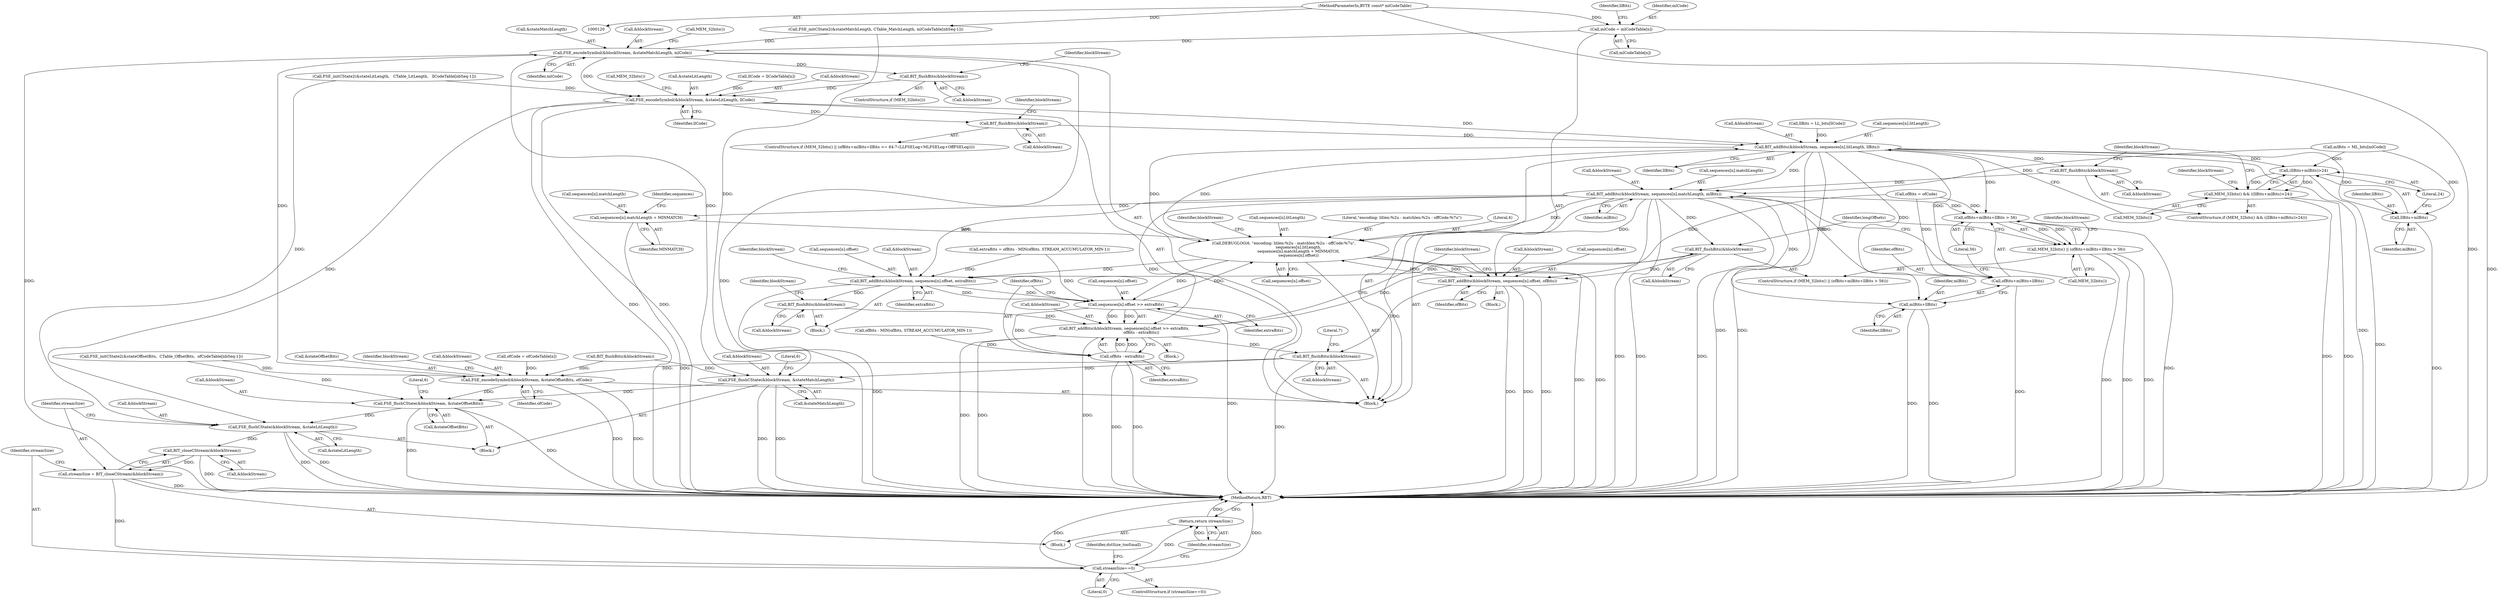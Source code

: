 digraph "0_zstd_3e5cdf1b6a85843e991d7d10f6a2567c15580da0_2@pointer" {
"1000330" [label="(Call,mlCode = mlCodeTable[n])"];
"1000124" [label="(MethodParameterIn,BYTE const* mlCodeTable)"];
"1000377" [label="(Call,FSE_encodeSymbol(&blockStream, &stateMatchLength, mlCode))"];
"1000385" [label="(Call,BIT_flushBits(&blockStream))"];
"1000388" [label="(Call,FSE_encodeSymbol(&blockStream, &stateLitLength, llCode))"];
"1000412" [label="(Call,BIT_flushBits(&blockStream))"];
"1000415" [label="(Call,BIT_addBits(&blockStream, sequences[n].litLength, llBits))"];
"1000351" [label="(Call,DEBUGLOG(6, \"encoding: litlen:%2u - matchlen:%2u - offCode:%7u\",\n                        sequences[n].litLength,\n                        sequences[n].matchLength + MINMATCH,\n                        sequences[n].offset))"];
"1000473" [label="(Call,BIT_addBits(&blockStream, sequences[n].offset, extraBits))"];
"1000482" [label="(Call,BIT_flushBits(&blockStream))"];
"1000485" [label="(Call,BIT_addBits(&blockStream, sequences[n].offset >> extraBits,\n                            ofBits - extraBits))"];
"1000509" [label="(Call,BIT_flushBits(&blockStream))"];
"1000371" [label="(Call,FSE_encodeSymbol(&blockStream, &stateOffsetBits, ofCode))"];
"1000541" [label="(Call,FSE_flushCState(&blockStream, &stateOffsetBits))"];
"1000552" [label="(Call,FSE_flushCState(&blockStream, &stateLitLength))"];
"1000561" [label="(Call,BIT_closeCStream(&blockStream))"];
"1000559" [label="(Call,streamSize = BIT_closeCStream(&blockStream))"];
"1000565" [label="(Call,streamSize==0)"];
"1000571" [label="(Return,return streamSize;)"];
"1000530" [label="(Call,FSE_flushCState(&blockStream, &stateMatchLength))"];
"1000488" [label="(Call,sequences[n].offset >> extraBits)"];
"1000495" [label="(Call,ofBits - extraBits)"];
"1000500" [label="(Call,BIT_addBits(&blockStream, sequences[n].offset, ofBits))"];
"1000427" [label="(Call,(llBits+mlBits)>24)"];
"1000425" [label="(Call,MEM_32bits() && ((llBits+mlBits)>24))"];
"1000428" [label="(Call,llBits+mlBits)"];
"1000432" [label="(Call,BIT_flushBits(&blockStream))"];
"1000435" [label="(Call,BIT_addBits(&blockStream, sequences[n].matchLength, mlBits))"];
"1000359" [label="(Call,sequences[n].matchLength + MINMATCH)"];
"1000447" [label="(Call,ofBits+mlBits+llBits > 56)"];
"1000445" [label="(Call,MEM_32bits() || (ofBits+mlBits+llBits > 56))"];
"1000448" [label="(Call,ofBits+mlBits+llBits)"];
"1000450" [label="(Call,mlBits+llBits)"];
"1000454" [label="(Call,BIT_flushBits(&blockStream))"];
"1000389" [label="(Call,&blockStream)"];
"1000386" [label="(Call,&blockStream)"];
"1000378" [label="(Call,&blockStream)"];
"1000359" [label="(Call,sequences[n].matchLength + MINMATCH)"];
"1000560" [label="(Identifier,streamSize)"];
"1000555" [label="(Call,&stateLitLength)"];
"1000425" [label="(Call,MEM_32bits() && ((llBits+mlBits)>24))"];
"1000430" [label="(Identifier,mlBits)"];
"1000332" [label="(Call,mlCodeTable[n])"];
"1000177" [label="(Call,FSE_initCState2(&stateLitLength,   CTable_LitLength,   llCodeTable[nbSeq-1]))"];
"1000444" [label="(ControlStructure,if (MEM_32bits() || (ofBits+mlBits+llBits > 56)))"];
"1000456" [label="(Identifier,blockStream)"];
"1000567" [label="(Literal,0)"];
"1000503" [label="(Call,sequences[n].offset)"];
"1000428" [label="(Call,llBits+mlBits)"];
"1000488" [label="(Call,sequences[n].offset >> extraBits)"];
"1000380" [label="(Call,&stateMatchLength)"];
"1000472" [label="(Block,)"];
"1000413" [label="(Call,&blockStream)"];
"1000324" [label="(Call,ofCode = ofCodeTable[n])"];
"1000433" [label="(Call,&blockStream)"];
"1000565" [label="(Call,streamSize==0)"];
"1000541" [label="(Call,FSE_flushCState(&blockStream, &stateOffsetBits))"];
"1000489" [label="(Call,sequences[n].offset)"];
"1000159" [label="(Call,FSE_initCState2(&stateMatchLength, CTable_MatchLength, mlCodeTable[nbSeq-1]))"];
"1000384" [label="(Call,MEM_32bits())"];
"1000377" [label="(Call,FSE_encodeSymbol(&blockStream, &stateMatchLength, mlCode))"];
"1000396" [label="(Call,MEM_32bits())"];
"1000557" [label="(Block,)"];
"1000376" [label="(Identifier,ofCode)"];
"1000374" [label="(Call,&stateOffsetBits)"];
"1000536" [label="(Literal,6)"];
"1000463" [label="(Call,ofBits - MIN(ofBits, STREAM_ACCUMULATOR_MIN-1))"];
"1000451" [label="(Identifier,mlBits)"];
"1000373" [label="(Identifier,blockStream)"];
"1000511" [label="(Identifier,blockStream)"];
"1000385" [label="(Call,BIT_flushBits(&blockStream))"];
"1000432" [label="(Call,BIT_flushBits(&blockStream))"];
"1000448" [label="(Call,ofBits+mlBits+llBits)"];
"1000450" [label="(Call,mlBits+llBits)"];
"1000330" [label="(Call,mlCode = mlCodeTable[n])"];
"1000544" [label="(Call,&stateOffsetBits)"];
"1000336" [label="(Call,llBits = LL_bits[llCode])"];
"1000431" [label="(Literal,24)"];
"1000510" [label="(Call,&blockStream)"];
"1000531" [label="(Call,&blockStream)"];
"1000486" [label="(Call,&blockStream)"];
"1000461" [label="(Call,extraBits = ofBits - MIN(ofBits, STREAM_ACCUMULATOR_MIN-1))"];
"1000447" [label="(Call,ofBits+mlBits+llBits > 56)"];
"1000300" [label="(Call,BIT_flushBits(&blockStream))"];
"1000132" [label="(Block,)"];
"1000417" [label="(Identifier,blockStream)"];
"1000382" [label="(Identifier,mlCode)"];
"1000485" [label="(Call,BIT_addBits(&blockStream, sequences[n].offset >> extraBits,\n                            ofBits - extraBits))"];
"1000487" [label="(Identifier,blockStream)"];
"1000412" [label="(Call,BIT_flushBits(&blockStream))"];
"1000168" [label="(Call,FSE_initCState2(&stateOffsetBits,  CTable_OffsetBits,  ofCodeTable[nbSeq-1]))"];
"1000495" [label="(Call,ofBits - extraBits)"];
"1000418" [label="(Call,sequences[n].litLength)"];
"1000513" [label="(Literal,7)"];
"1000390" [label="(Identifier,blockStream)"];
"1000354" [label="(Call,sequences[n].litLength)"];
"1000459" [label="(Block,)"];
"1000427" [label="(Call,(llBits+mlBits)>24)"];
"1000449" [label="(Identifier,ofBits)"];
"1000415" [label="(Call,BIT_addBits(&blockStream, sequences[n].litLength, llBits))"];
"1000331" [label="(Identifier,mlCode)"];
"1000553" [label="(Call,&blockStream)"];
"1000496" [label="(Identifier,ofBits)"];
"1000452" [label="(Identifier,llBits)"];
"1000497" [label="(Identifier,extraBits)"];
"1000446" [label="(Call,MEM_32bits())"];
"1000508" [label="(Identifier,ofBits)"];
"1000453" [label="(Literal,56)"];
"1000533" [label="(Call,&stateMatchLength)"];
"1000436" [label="(Call,&blockStream)"];
"1000481" [label="(Identifier,extraBits)"];
"1000484" [label="(Identifier,blockStream)"];
"1000559" [label="(Call,streamSize = BIT_closeCStream(&blockStream))"];
"1000435" [label="(Call,BIT_addBits(&blockStream, sequences[n].matchLength, mlBits))"];
"1000499" [label="(Block,)"];
"1000360" [label="(Call,sequences[n].matchLength)"];
"1000337" [label="(Identifier,llBits)"];
"1000443" [label="(Identifier,mlBits)"];
"1000391" [label="(Call,&stateLitLength)"];
"1000316" [label="(Block,)"];
"1000445" [label="(Call,MEM_32bits() || (ofBits+mlBits+llBits > 56))"];
"1000366" [label="(Call,sequences[n].offset)"];
"1000501" [label="(Call,&blockStream)"];
"1000383" [label="(ControlStructure,if (MEM_32bits()))"];
"1000552" [label="(Call,FSE_flushCState(&blockStream, &stateLitLength))"];
"1000424" [label="(ControlStructure,if (MEM_32bits() && ((llBits+mlBits)>24)))"];
"1000438" [label="(Call,sequences[n].matchLength)"];
"1000365" [label="(Identifier,MINMATCH)"];
"1000494" [label="(Identifier,extraBits)"];
"1000458" [label="(Identifier,longOffsets)"];
"1000379" [label="(Identifier,blockStream)"];
"1000542" [label="(Call,&blockStream)"];
"1000547" [label="(Literal,6)"];
"1000509" [label="(Call,BIT_flushBits(&blockStream))"];
"1000353" [label="(Literal,\"encoding: litlen:%2u - matchlen:%2u - offCode:%7u\")"];
"1000371" [label="(Call,FSE_encodeSymbol(&blockStream, &stateOffsetBits, ofCode))"];
"1000561" [label="(Call,BIT_closeCStream(&blockStream))"];
"1000564" [label="(ControlStructure,if (streamSize==0))"];
"1000429" [label="(Identifier,llBits)"];
"1000454" [label="(Call,BIT_flushBits(&blockStream))"];
"1000393" [label="(Identifier,llCode)"];
"1000124" [label="(MethodParameterIn,BYTE const* mlCodeTable)"];
"1000476" [label="(Call,sequences[n].offset)"];
"1000562" [label="(Call,&blockStream)"];
"1000423" [label="(Identifier,llBits)"];
"1000570" [label="(Identifier,dstSize_tooSmall)"];
"1000372" [label="(Call,&blockStream)"];
"1000426" [label="(Call,MEM_32bits())"];
"1000437" [label="(Identifier,blockStream)"];
"1000530" [label="(Call,FSE_flushCState(&blockStream, &stateMatchLength))"];
"1000572" [label="(Identifier,streamSize)"];
"1000482" [label="(Call,BIT_flushBits(&blockStream))"];
"1000483" [label="(Call,&blockStream)"];
"1000473" [label="(Call,BIT_addBits(&blockStream, sequences[n].offset, extraBits))"];
"1000342" [label="(Call,ofBits = ofCode)"];
"1000346" [label="(Call,mlBits = ML_bits[mlCode])"];
"1000566" [label="(Identifier,streamSize)"];
"1000571" [label="(Return,return streamSize;)"];
"1000368" [label="(Identifier,sequences)"];
"1000388" [label="(Call,FSE_encodeSymbol(&blockStream, &stateLitLength, llCode))"];
"1000394" [label="(ControlStructure,if (MEM_32bits() || (ofBits+mlBits+llBits >= 64-7-(LLFSELog+MLFSELog+OffFSELog))))"];
"1000434" [label="(Identifier,blockStream)"];
"1000351" [label="(Call,DEBUGLOG(6, \"encoding: litlen:%2u - matchlen:%2u - offCode:%7u\",\n                        sequences[n].litLength,\n                        sequences[n].matchLength + MINMATCH,\n                        sequences[n].offset))"];
"1000416" [label="(Call,&blockStream)"];
"1000573" [label="(MethodReturn,RET)"];
"1000500" [label="(Call,BIT_addBits(&blockStream, sequences[n].offset, ofBits))"];
"1000318" [label="(Call,llCode = llCodeTable[n])"];
"1000455" [label="(Call,&blockStream)"];
"1000474" [label="(Call,&blockStream)"];
"1000352" [label="(Literal,6)"];
"1000330" -> "1000316"  [label="AST: "];
"1000330" -> "1000332"  [label="CFG: "];
"1000331" -> "1000330"  [label="AST: "];
"1000332" -> "1000330"  [label="AST: "];
"1000337" -> "1000330"  [label="CFG: "];
"1000330" -> "1000573"  [label="DDG: "];
"1000124" -> "1000330"  [label="DDG: "];
"1000330" -> "1000377"  [label="DDG: "];
"1000124" -> "1000120"  [label="AST: "];
"1000124" -> "1000573"  [label="DDG: "];
"1000124" -> "1000159"  [label="DDG: "];
"1000377" -> "1000316"  [label="AST: "];
"1000377" -> "1000382"  [label="CFG: "];
"1000378" -> "1000377"  [label="AST: "];
"1000380" -> "1000377"  [label="AST: "];
"1000382" -> "1000377"  [label="AST: "];
"1000384" -> "1000377"  [label="CFG: "];
"1000377" -> "1000573"  [label="DDG: "];
"1000377" -> "1000573"  [label="DDG: "];
"1000371" -> "1000377"  [label="DDG: "];
"1000159" -> "1000377"  [label="DDG: "];
"1000377" -> "1000385"  [label="DDG: "];
"1000377" -> "1000388"  [label="DDG: "];
"1000377" -> "1000530"  [label="DDG: "];
"1000385" -> "1000383"  [label="AST: "];
"1000385" -> "1000386"  [label="CFG: "];
"1000386" -> "1000385"  [label="AST: "];
"1000390" -> "1000385"  [label="CFG: "];
"1000385" -> "1000388"  [label="DDG: "];
"1000388" -> "1000316"  [label="AST: "];
"1000388" -> "1000393"  [label="CFG: "];
"1000389" -> "1000388"  [label="AST: "];
"1000391" -> "1000388"  [label="AST: "];
"1000393" -> "1000388"  [label="AST: "];
"1000396" -> "1000388"  [label="CFG: "];
"1000388" -> "1000573"  [label="DDG: "];
"1000388" -> "1000573"  [label="DDG: "];
"1000177" -> "1000388"  [label="DDG: "];
"1000318" -> "1000388"  [label="DDG: "];
"1000388" -> "1000412"  [label="DDG: "];
"1000388" -> "1000415"  [label="DDG: "];
"1000388" -> "1000552"  [label="DDG: "];
"1000412" -> "1000394"  [label="AST: "];
"1000412" -> "1000413"  [label="CFG: "];
"1000413" -> "1000412"  [label="AST: "];
"1000417" -> "1000412"  [label="CFG: "];
"1000412" -> "1000415"  [label="DDG: "];
"1000415" -> "1000316"  [label="AST: "];
"1000415" -> "1000423"  [label="CFG: "];
"1000416" -> "1000415"  [label="AST: "];
"1000418" -> "1000415"  [label="AST: "];
"1000423" -> "1000415"  [label="AST: "];
"1000426" -> "1000415"  [label="CFG: "];
"1000415" -> "1000573"  [label="DDG: "];
"1000415" -> "1000573"  [label="DDG: "];
"1000415" -> "1000573"  [label="DDG: "];
"1000415" -> "1000351"  [label="DDG: "];
"1000351" -> "1000415"  [label="DDG: "];
"1000336" -> "1000415"  [label="DDG: "];
"1000415" -> "1000427"  [label="DDG: "];
"1000415" -> "1000428"  [label="DDG: "];
"1000415" -> "1000432"  [label="DDG: "];
"1000415" -> "1000435"  [label="DDG: "];
"1000415" -> "1000447"  [label="DDG: "];
"1000415" -> "1000448"  [label="DDG: "];
"1000415" -> "1000450"  [label="DDG: "];
"1000351" -> "1000316"  [label="AST: "];
"1000351" -> "1000366"  [label="CFG: "];
"1000352" -> "1000351"  [label="AST: "];
"1000353" -> "1000351"  [label="AST: "];
"1000354" -> "1000351"  [label="AST: "];
"1000359" -> "1000351"  [label="AST: "];
"1000366" -> "1000351"  [label="AST: "];
"1000373" -> "1000351"  [label="CFG: "];
"1000351" -> "1000573"  [label="DDG: "];
"1000351" -> "1000573"  [label="DDG: "];
"1000435" -> "1000351"  [label="DDG: "];
"1000488" -> "1000351"  [label="DDG: "];
"1000500" -> "1000351"  [label="DDG: "];
"1000351" -> "1000473"  [label="DDG: "];
"1000351" -> "1000488"  [label="DDG: "];
"1000351" -> "1000500"  [label="DDG: "];
"1000473" -> "1000472"  [label="AST: "];
"1000473" -> "1000481"  [label="CFG: "];
"1000474" -> "1000473"  [label="AST: "];
"1000476" -> "1000473"  [label="AST: "];
"1000481" -> "1000473"  [label="AST: "];
"1000484" -> "1000473"  [label="CFG: "];
"1000473" -> "1000573"  [label="DDG: "];
"1000454" -> "1000473"  [label="DDG: "];
"1000435" -> "1000473"  [label="DDG: "];
"1000461" -> "1000473"  [label="DDG: "];
"1000473" -> "1000482"  [label="DDG: "];
"1000473" -> "1000488"  [label="DDG: "];
"1000473" -> "1000488"  [label="DDG: "];
"1000482" -> "1000472"  [label="AST: "];
"1000482" -> "1000483"  [label="CFG: "];
"1000483" -> "1000482"  [label="AST: "];
"1000487" -> "1000482"  [label="CFG: "];
"1000482" -> "1000485"  [label="DDG: "];
"1000485" -> "1000459"  [label="AST: "];
"1000485" -> "1000495"  [label="CFG: "];
"1000486" -> "1000485"  [label="AST: "];
"1000488" -> "1000485"  [label="AST: "];
"1000495" -> "1000485"  [label="AST: "];
"1000511" -> "1000485"  [label="CFG: "];
"1000485" -> "1000573"  [label="DDG: "];
"1000485" -> "1000573"  [label="DDG: "];
"1000485" -> "1000573"  [label="DDG: "];
"1000454" -> "1000485"  [label="DDG: "];
"1000435" -> "1000485"  [label="DDG: "];
"1000488" -> "1000485"  [label="DDG: "];
"1000488" -> "1000485"  [label="DDG: "];
"1000495" -> "1000485"  [label="DDG: "];
"1000495" -> "1000485"  [label="DDG: "];
"1000485" -> "1000509"  [label="DDG: "];
"1000509" -> "1000316"  [label="AST: "];
"1000509" -> "1000510"  [label="CFG: "];
"1000510" -> "1000509"  [label="AST: "];
"1000513" -> "1000509"  [label="CFG: "];
"1000509" -> "1000573"  [label="DDG: "];
"1000509" -> "1000371"  [label="DDG: "];
"1000500" -> "1000509"  [label="DDG: "];
"1000509" -> "1000530"  [label="DDG: "];
"1000371" -> "1000316"  [label="AST: "];
"1000371" -> "1000376"  [label="CFG: "];
"1000372" -> "1000371"  [label="AST: "];
"1000374" -> "1000371"  [label="AST: "];
"1000376" -> "1000371"  [label="AST: "];
"1000379" -> "1000371"  [label="CFG: "];
"1000371" -> "1000573"  [label="DDG: "];
"1000371" -> "1000573"  [label="DDG: "];
"1000300" -> "1000371"  [label="DDG: "];
"1000168" -> "1000371"  [label="DDG: "];
"1000324" -> "1000371"  [label="DDG: "];
"1000371" -> "1000541"  [label="DDG: "];
"1000541" -> "1000132"  [label="AST: "];
"1000541" -> "1000544"  [label="CFG: "];
"1000542" -> "1000541"  [label="AST: "];
"1000544" -> "1000541"  [label="AST: "];
"1000547" -> "1000541"  [label="CFG: "];
"1000541" -> "1000573"  [label="DDG: "];
"1000541" -> "1000573"  [label="DDG: "];
"1000530" -> "1000541"  [label="DDG: "];
"1000168" -> "1000541"  [label="DDG: "];
"1000541" -> "1000552"  [label="DDG: "];
"1000552" -> "1000132"  [label="AST: "];
"1000552" -> "1000555"  [label="CFG: "];
"1000553" -> "1000552"  [label="AST: "];
"1000555" -> "1000552"  [label="AST: "];
"1000560" -> "1000552"  [label="CFG: "];
"1000552" -> "1000573"  [label="DDG: "];
"1000552" -> "1000573"  [label="DDG: "];
"1000177" -> "1000552"  [label="DDG: "];
"1000552" -> "1000561"  [label="DDG: "];
"1000561" -> "1000559"  [label="AST: "];
"1000561" -> "1000562"  [label="CFG: "];
"1000562" -> "1000561"  [label="AST: "];
"1000559" -> "1000561"  [label="CFG: "];
"1000561" -> "1000573"  [label="DDG: "];
"1000561" -> "1000559"  [label="DDG: "];
"1000559" -> "1000557"  [label="AST: "];
"1000560" -> "1000559"  [label="AST: "];
"1000566" -> "1000559"  [label="CFG: "];
"1000559" -> "1000573"  [label="DDG: "];
"1000559" -> "1000565"  [label="DDG: "];
"1000565" -> "1000564"  [label="AST: "];
"1000565" -> "1000567"  [label="CFG: "];
"1000566" -> "1000565"  [label="AST: "];
"1000567" -> "1000565"  [label="AST: "];
"1000570" -> "1000565"  [label="CFG: "];
"1000572" -> "1000565"  [label="CFG: "];
"1000565" -> "1000573"  [label="DDG: "];
"1000565" -> "1000573"  [label="DDG: "];
"1000565" -> "1000571"  [label="DDG: "];
"1000571" -> "1000557"  [label="AST: "];
"1000571" -> "1000572"  [label="CFG: "];
"1000572" -> "1000571"  [label="AST: "];
"1000573" -> "1000571"  [label="CFG: "];
"1000571" -> "1000573"  [label="DDG: "];
"1000572" -> "1000571"  [label="DDG: "];
"1000530" -> "1000132"  [label="AST: "];
"1000530" -> "1000533"  [label="CFG: "];
"1000531" -> "1000530"  [label="AST: "];
"1000533" -> "1000530"  [label="AST: "];
"1000536" -> "1000530"  [label="CFG: "];
"1000530" -> "1000573"  [label="DDG: "];
"1000530" -> "1000573"  [label="DDG: "];
"1000300" -> "1000530"  [label="DDG: "];
"1000159" -> "1000530"  [label="DDG: "];
"1000488" -> "1000494"  [label="CFG: "];
"1000489" -> "1000488"  [label="AST: "];
"1000494" -> "1000488"  [label="AST: "];
"1000496" -> "1000488"  [label="CFG: "];
"1000488" -> "1000573"  [label="DDG: "];
"1000461" -> "1000488"  [label="DDG: "];
"1000488" -> "1000495"  [label="DDG: "];
"1000495" -> "1000497"  [label="CFG: "];
"1000496" -> "1000495"  [label="AST: "];
"1000497" -> "1000495"  [label="AST: "];
"1000495" -> "1000573"  [label="DDG: "];
"1000495" -> "1000573"  [label="DDG: "];
"1000463" -> "1000495"  [label="DDG: "];
"1000500" -> "1000499"  [label="AST: "];
"1000500" -> "1000508"  [label="CFG: "];
"1000501" -> "1000500"  [label="AST: "];
"1000503" -> "1000500"  [label="AST: "];
"1000508" -> "1000500"  [label="AST: "];
"1000511" -> "1000500"  [label="CFG: "];
"1000500" -> "1000573"  [label="DDG: "];
"1000500" -> "1000573"  [label="DDG: "];
"1000500" -> "1000573"  [label="DDG: "];
"1000454" -> "1000500"  [label="DDG: "];
"1000435" -> "1000500"  [label="DDG: "];
"1000342" -> "1000500"  [label="DDG: "];
"1000427" -> "1000425"  [label="AST: "];
"1000427" -> "1000431"  [label="CFG: "];
"1000428" -> "1000427"  [label="AST: "];
"1000431" -> "1000427"  [label="AST: "];
"1000425" -> "1000427"  [label="CFG: "];
"1000427" -> "1000573"  [label="DDG: "];
"1000427" -> "1000425"  [label="DDG: "];
"1000427" -> "1000425"  [label="DDG: "];
"1000346" -> "1000427"  [label="DDG: "];
"1000425" -> "1000424"  [label="AST: "];
"1000425" -> "1000426"  [label="CFG: "];
"1000426" -> "1000425"  [label="AST: "];
"1000434" -> "1000425"  [label="CFG: "];
"1000437" -> "1000425"  [label="CFG: "];
"1000425" -> "1000573"  [label="DDG: "];
"1000425" -> "1000573"  [label="DDG: "];
"1000428" -> "1000430"  [label="CFG: "];
"1000429" -> "1000428"  [label="AST: "];
"1000430" -> "1000428"  [label="AST: "];
"1000431" -> "1000428"  [label="CFG: "];
"1000428" -> "1000573"  [label="DDG: "];
"1000346" -> "1000428"  [label="DDG: "];
"1000432" -> "1000424"  [label="AST: "];
"1000432" -> "1000433"  [label="CFG: "];
"1000433" -> "1000432"  [label="AST: "];
"1000437" -> "1000432"  [label="CFG: "];
"1000432" -> "1000435"  [label="DDG: "];
"1000435" -> "1000316"  [label="AST: "];
"1000435" -> "1000443"  [label="CFG: "];
"1000436" -> "1000435"  [label="AST: "];
"1000438" -> "1000435"  [label="AST: "];
"1000443" -> "1000435"  [label="AST: "];
"1000446" -> "1000435"  [label="CFG: "];
"1000435" -> "1000573"  [label="DDG: "];
"1000435" -> "1000573"  [label="DDG: "];
"1000435" -> "1000573"  [label="DDG: "];
"1000435" -> "1000359"  [label="DDG: "];
"1000346" -> "1000435"  [label="DDG: "];
"1000435" -> "1000447"  [label="DDG: "];
"1000435" -> "1000448"  [label="DDG: "];
"1000435" -> "1000450"  [label="DDG: "];
"1000435" -> "1000454"  [label="DDG: "];
"1000359" -> "1000365"  [label="CFG: "];
"1000360" -> "1000359"  [label="AST: "];
"1000365" -> "1000359"  [label="AST: "];
"1000368" -> "1000359"  [label="CFG: "];
"1000359" -> "1000573"  [label="DDG: "];
"1000447" -> "1000445"  [label="AST: "];
"1000447" -> "1000453"  [label="CFG: "];
"1000448" -> "1000447"  [label="AST: "];
"1000453" -> "1000447"  [label="AST: "];
"1000445" -> "1000447"  [label="CFG: "];
"1000447" -> "1000573"  [label="DDG: "];
"1000447" -> "1000445"  [label="DDG: "];
"1000447" -> "1000445"  [label="DDG: "];
"1000342" -> "1000447"  [label="DDG: "];
"1000445" -> "1000444"  [label="AST: "];
"1000445" -> "1000446"  [label="CFG: "];
"1000446" -> "1000445"  [label="AST: "];
"1000456" -> "1000445"  [label="CFG: "];
"1000458" -> "1000445"  [label="CFG: "];
"1000445" -> "1000573"  [label="DDG: "];
"1000445" -> "1000573"  [label="DDG: "];
"1000445" -> "1000573"  [label="DDG: "];
"1000448" -> "1000450"  [label="CFG: "];
"1000449" -> "1000448"  [label="AST: "];
"1000450" -> "1000448"  [label="AST: "];
"1000453" -> "1000448"  [label="CFG: "];
"1000448" -> "1000573"  [label="DDG: "];
"1000342" -> "1000448"  [label="DDG: "];
"1000450" -> "1000452"  [label="CFG: "];
"1000451" -> "1000450"  [label="AST: "];
"1000452" -> "1000450"  [label="AST: "];
"1000450" -> "1000573"  [label="DDG: "];
"1000450" -> "1000573"  [label="DDG: "];
"1000454" -> "1000444"  [label="AST: "];
"1000454" -> "1000455"  [label="CFG: "];
"1000455" -> "1000454"  [label="AST: "];
"1000458" -> "1000454"  [label="CFG: "];
}
